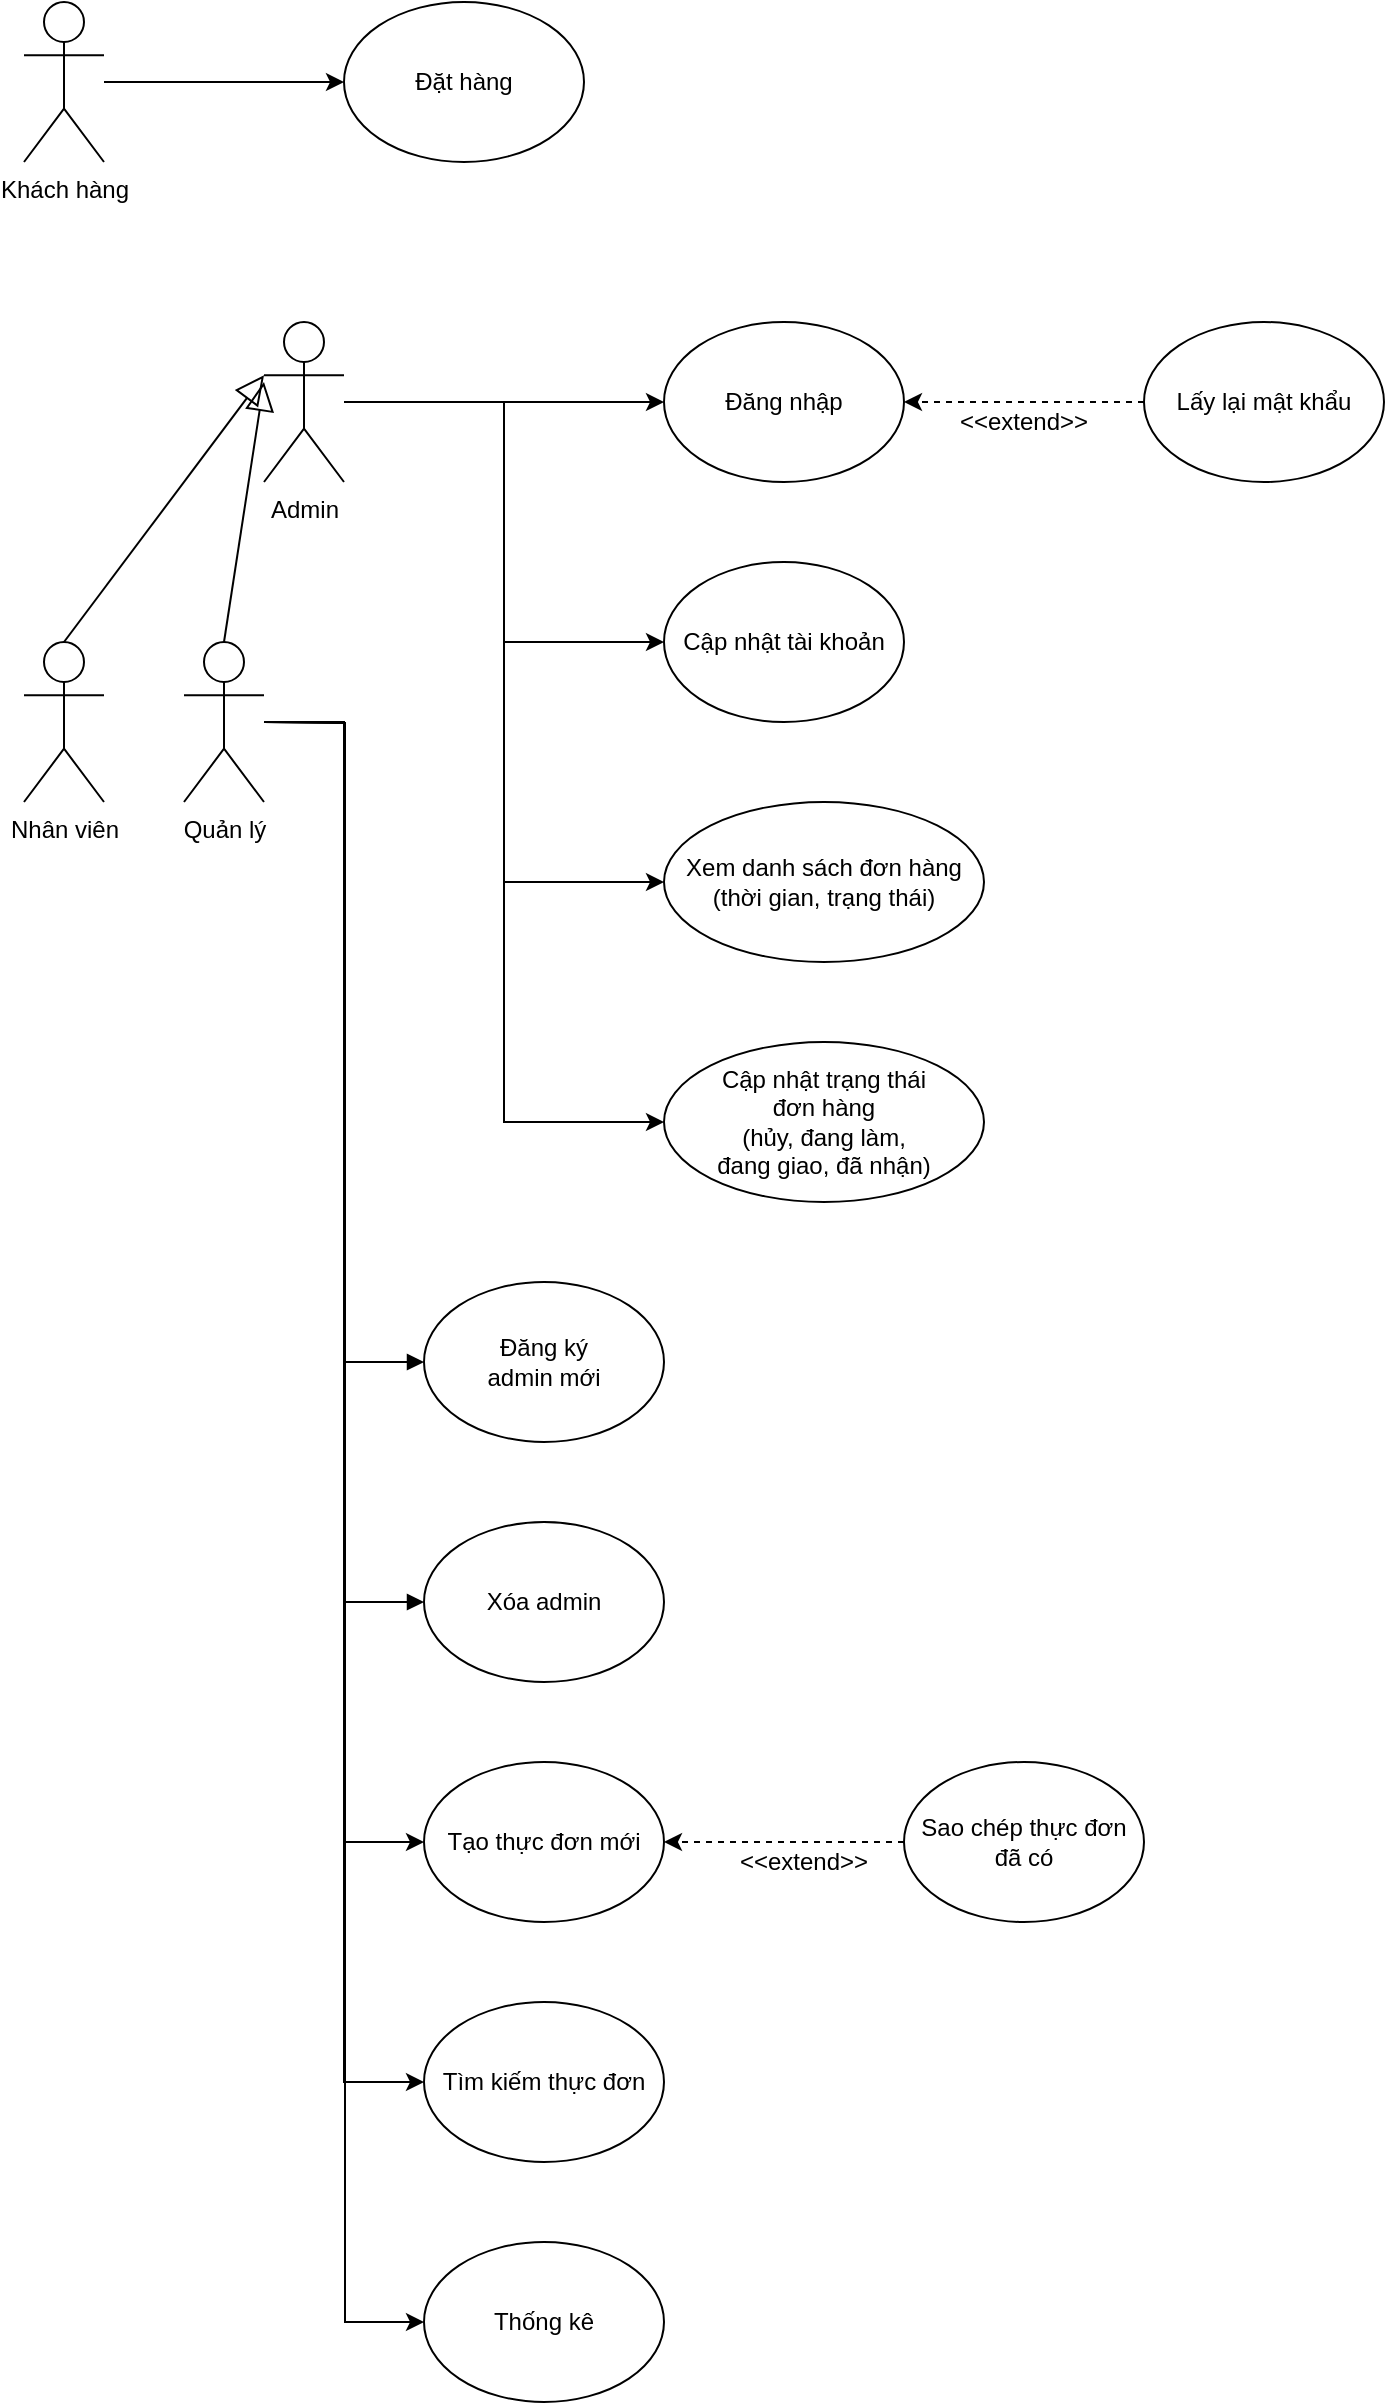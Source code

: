 <mxfile version="14.4.3" type="device"><diagram id="UsBGmlqOFExeuVy1JsEV" name="Page-1"><mxGraphModel dx="936" dy="607" grid="1" gridSize="10" guides="1" tooltips="1" connect="1" arrows="1" fold="1" page="1" pageScale="1" pageWidth="827" pageHeight="1169" math="0" shadow="0"><root><mxCell id="0"/><mxCell id="1" parent="0"/><mxCell id="aVGWSVjYclDCD1Ws5p85-3" style="edgeStyle=orthogonalEdgeStyle;rounded=0;orthogonalLoop=1;jettySize=auto;html=1;entryX=0;entryY=0.5;entryDx=0;entryDy=0;" parent="1" source="aVGWSVjYclDCD1Ws5p85-1" target="aVGWSVjYclDCD1Ws5p85-2" edge="1"><mxGeometry relative="1" as="geometry"/></mxCell><mxCell id="aVGWSVjYclDCD1Ws5p85-1" value="Khách hàng" style="shape=umlActor;verticalLabelPosition=bottom;verticalAlign=top;html=1;" parent="1" vertex="1"><mxGeometry x="40" y="40" width="40" height="80" as="geometry"/></mxCell><mxCell id="aVGWSVjYclDCD1Ws5p85-2" value="Đặt hàng" style="ellipse;whiteSpace=wrap;html=1;" parent="1" vertex="1"><mxGeometry x="200" y="40" width="120" height="80" as="geometry"/></mxCell><mxCell id="aVGWSVjYclDCD1Ws5p85-7" style="edgeStyle=orthogonalEdgeStyle;rounded=0;orthogonalLoop=1;jettySize=auto;html=1;entryX=0;entryY=0.5;entryDx=0;entryDy=0;" parent="1" target="aVGWSVjYclDCD1Ws5p85-6" edge="1"><mxGeometry relative="1" as="geometry"><mxPoint x="160" y="400" as="sourcePoint"/></mxGeometry></mxCell><mxCell id="_2uTlv3f4KtRjRlNQlgL-4" style="edgeStyle=orthogonalEdgeStyle;rounded=0;orthogonalLoop=1;jettySize=auto;html=1;entryX=0;entryY=0.5;entryDx=0;entryDy=0;" parent="1" source="aVGWSVjYclDCD1Ws5p85-5" target="_2uTlv3f4KtRjRlNQlgL-3" edge="1"><mxGeometry relative="1" as="geometry"/></mxCell><mxCell id="_2uTlv3f4KtRjRlNQlgL-10" style="edgeStyle=orthogonalEdgeStyle;rounded=0;orthogonalLoop=1;jettySize=auto;html=1;entryX=0;entryY=0.5;entryDx=0;entryDy=0;" parent="1" source="aVGWSVjYclDCD1Ws5p85-5" target="_2uTlv3f4KtRjRlNQlgL-9" edge="1"><mxGeometry relative="1" as="geometry"/></mxCell><mxCell id="_2uTlv3f4KtRjRlNQlgL-12" style="edgeStyle=orthogonalEdgeStyle;rounded=0;orthogonalLoop=1;jettySize=auto;html=1;entryX=0;entryY=0.5;entryDx=0;entryDy=0;" parent="1" source="aVGWSVjYclDCD1Ws5p85-5" target="_2uTlv3f4KtRjRlNQlgL-11" edge="1"><mxGeometry relative="1" as="geometry"/></mxCell><mxCell id="_2uTlv3f4KtRjRlNQlgL-17" style="edgeStyle=orthogonalEdgeStyle;rounded=0;orthogonalLoop=1;jettySize=auto;html=1;entryX=0;entryY=0.5;entryDx=0;entryDy=0;" parent="1" target="_2uTlv3f4KtRjRlNQlgL-15" edge="1"><mxGeometry relative="1" as="geometry"><mxPoint x="160" y="400" as="sourcePoint"/></mxGeometry></mxCell><mxCell id="5S8W_KA7MNJWwGErNwCQ-13" style="edgeStyle=orthogonalEdgeStyle;rounded=0;orthogonalLoop=1;jettySize=auto;html=1;entryX=0;entryY=0.5;entryDx=0;entryDy=0;" parent="1" source="BggrpnC4yAHEZcYCqPYG-1" target="5S8W_KA7MNJWwGErNwCQ-12" edge="1"><mxGeometry relative="1" as="geometry"/></mxCell><mxCell id="aVGWSVjYclDCD1Ws5p85-5" value="Admin" style="shape=umlActor;verticalLabelPosition=bottom;verticalAlign=top;html=1;" parent="1" vertex="1"><mxGeometry x="160" y="200" width="40" height="80" as="geometry"/></mxCell><mxCell id="aVGWSVjYclDCD1Ws5p85-6" value="&lt;span&gt;Tạo thực đơn mới&lt;/span&gt;" style="ellipse;whiteSpace=wrap;html=1;" parent="1" vertex="1"><mxGeometry x="240" y="920" width="120" height="80" as="geometry"/></mxCell><mxCell id="_2uTlv3f4KtRjRlNQlgL-3" value="Đăng nhập" style="ellipse;whiteSpace=wrap;html=1;" parent="1" vertex="1"><mxGeometry x="360" y="200" width="120" height="80" as="geometry"/></mxCell><mxCell id="_2uTlv3f4KtRjRlNQlgL-5" value="Lấy lại mật khẩu" style="ellipse;whiteSpace=wrap;html=1;" parent="1" vertex="1"><mxGeometry x="600" y="200" width="120" height="80" as="geometry"/></mxCell><mxCell id="_2uTlv3f4KtRjRlNQlgL-9" value="Cập nhật tài khoản" style="ellipse;whiteSpace=wrap;html=1;" parent="1" vertex="1"><mxGeometry x="360" y="320" width="120" height="80" as="geometry"/></mxCell><mxCell id="_2uTlv3f4KtRjRlNQlgL-11" value="Xem danh sách đơn hàng&lt;br&gt;(thời gian, trạng thái)" style="ellipse;whiteSpace=wrap;html=1;" parent="1" vertex="1"><mxGeometry x="360" y="440" width="160" height="80" as="geometry"/></mxCell><mxCell id="_2uTlv3f4KtRjRlNQlgL-13" value="Cập nhật trạng thái &lt;br&gt;đơn hàng&lt;br&gt;(hủy, đang làm, &lt;br&gt;đang giao, đã nhận)" style="ellipse;whiteSpace=wrap;html=1;" parent="1" vertex="1"><mxGeometry x="360" y="560" width="160" height="80" as="geometry"/></mxCell><mxCell id="_2uTlv3f4KtRjRlNQlgL-15" value="Thống kê" style="ellipse;whiteSpace=wrap;html=1;" parent="1" vertex="1"><mxGeometry x="240" y="1160" width="120" height="80" as="geometry"/></mxCell><mxCell id="5S8W_KA7MNJWwGErNwCQ-12" value="Tìm kiếm thực đơn" style="ellipse;whiteSpace=wrap;html=1;" parent="1" vertex="1"><mxGeometry x="240" y="1040" width="120" height="80" as="geometry"/></mxCell><mxCell id="5S8W_KA7MNJWwGErNwCQ-14" value="" style="endArrow=classic;html=1;entryX=1;entryY=0.5;entryDx=0;entryDy=0;dashed=1;exitX=0;exitY=0.5;exitDx=0;exitDy=0;" parent="1" target="aVGWSVjYclDCD1Ws5p85-6" edge="1" source="5S8W_KA7MNJWwGErNwCQ-16"><mxGeometry width="50" height="50" relative="1" as="geometry"><mxPoint x="480" y="880" as="sourcePoint"/><mxPoint x="480" y="990" as="targetPoint"/></mxGeometry></mxCell><mxCell id="5S8W_KA7MNJWwGErNwCQ-15" value="&amp;lt;&amp;lt;extend&amp;gt;&amp;gt;" style="text;html=1;strokeColor=none;fillColor=none;align=center;verticalAlign=middle;whiteSpace=wrap;rounded=0;" parent="1" vertex="1"><mxGeometry x="390" y="960" width="80" height="20" as="geometry"/></mxCell><mxCell id="5S8W_KA7MNJWwGErNwCQ-16" value="&lt;span&gt;Sao chép thực đơn&lt;br&gt;đã có&lt;br&gt;&lt;/span&gt;" style="ellipse;whiteSpace=wrap;html=1;" parent="1" vertex="1"><mxGeometry x="480" y="920" width="120" height="80" as="geometry"/></mxCell><mxCell id="5S8W_KA7MNJWwGErNwCQ-42" value="&amp;lt;&amp;lt;extend&amp;gt;&amp;gt;" style="text;html=1;strokeColor=none;fillColor=none;align=center;verticalAlign=middle;whiteSpace=wrap;rounded=0;" parent="1" vertex="1"><mxGeometry x="500" y="240" width="80" height="20" as="geometry"/></mxCell><mxCell id="5S8W_KA7MNJWwGErNwCQ-43" value="" style="endArrow=classic;html=1;entryX=1;entryY=0.5;entryDx=0;entryDy=0;dashed=1;" parent="1" edge="1"><mxGeometry width="50" height="50" relative="1" as="geometry"><mxPoint x="600" y="240" as="sourcePoint"/><mxPoint x="480" y="240" as="targetPoint"/></mxGeometry></mxCell><mxCell id="BggrpnC4yAHEZcYCqPYG-10" style="edgeStyle=orthogonalEdgeStyle;rounded=0;orthogonalLoop=1;jettySize=auto;html=1;entryX=0;entryY=0.5;entryDx=0;entryDy=0;endArrow=block;endFill=1;" edge="1" parent="1" source="BggrpnC4yAHEZcYCqPYG-1" target="BggrpnC4yAHEZcYCqPYG-8"><mxGeometry relative="1" as="geometry"/></mxCell><mxCell id="BggrpnC4yAHEZcYCqPYG-16" style="edgeStyle=orthogonalEdgeStyle;rounded=0;orthogonalLoop=1;jettySize=auto;html=1;entryX=0;entryY=0.5;entryDx=0;entryDy=0;endArrow=block;endFill=1;" edge="1" parent="1" source="BggrpnC4yAHEZcYCqPYG-1" target="BggrpnC4yAHEZcYCqPYG-15"><mxGeometry relative="1" as="geometry"/></mxCell><mxCell id="BggrpnC4yAHEZcYCqPYG-1" value="Quản lý" style="shape=umlActor;verticalLabelPosition=bottom;verticalAlign=top;html=1;" vertex="1" parent="1"><mxGeometry x="120" y="360" width="40" height="80" as="geometry"/></mxCell><mxCell id="BggrpnC4yAHEZcYCqPYG-2" value="Nhân viên" style="shape=umlActor;verticalLabelPosition=bottom;verticalAlign=top;html=1;" vertex="1" parent="1"><mxGeometry x="40" y="360" width="40" height="80" as="geometry"/></mxCell><mxCell id="BggrpnC4yAHEZcYCqPYG-5" value="" style="endArrow=block;endFill=0;endSize=12;html=1;exitX=0.5;exitY=0;exitDx=0;exitDy=0;exitPerimeter=0;entryX=0;entryY=0.333;entryDx=0;entryDy=0;entryPerimeter=0;" edge="1" parent="1" source="BggrpnC4yAHEZcYCqPYG-2" target="aVGWSVjYclDCD1Ws5p85-5"><mxGeometry width="160" relative="1" as="geometry"><mxPoint x="330" y="310" as="sourcePoint"/><mxPoint x="490" y="310" as="targetPoint"/></mxGeometry></mxCell><mxCell id="BggrpnC4yAHEZcYCqPYG-6" value="" style="endArrow=block;endFill=0;endSize=12;html=1;exitX=0.5;exitY=0;exitDx=0;exitDy=0;exitPerimeter=0;" edge="1" parent="1" source="BggrpnC4yAHEZcYCqPYG-1"><mxGeometry width="160" relative="1" as="geometry"><mxPoint x="70" y="370" as="sourcePoint"/><mxPoint x="160" y="230" as="targetPoint"/></mxGeometry></mxCell><mxCell id="BggrpnC4yAHEZcYCqPYG-8" value="&lt;span&gt;Đăng ký&lt;br&gt;admin mới&lt;br&gt;&lt;/span&gt;" style="ellipse;whiteSpace=wrap;html=1;" vertex="1" parent="1"><mxGeometry x="240" y="680" width="120" height="80" as="geometry"/></mxCell><mxCell id="BggrpnC4yAHEZcYCqPYG-12" style="edgeStyle=orthogonalEdgeStyle;rounded=0;orthogonalLoop=1;jettySize=auto;html=1;entryX=0;entryY=0.5;entryDx=0;entryDy=0;" edge="1" parent="1" source="aVGWSVjYclDCD1Ws5p85-5" target="_2uTlv3f4KtRjRlNQlgL-13"><mxGeometry relative="1" as="geometry"><mxPoint x="200" y="240" as="sourcePoint"/><mxPoint x="240" y="680" as="targetPoint"/></mxGeometry></mxCell><mxCell id="BggrpnC4yAHEZcYCqPYG-15" value="&lt;span&gt;Xóa admin&lt;br&gt;&lt;/span&gt;" style="ellipse;whiteSpace=wrap;html=1;" vertex="1" parent="1"><mxGeometry x="240" y="800" width="120" height="80" as="geometry"/></mxCell></root></mxGraphModel></diagram></mxfile>